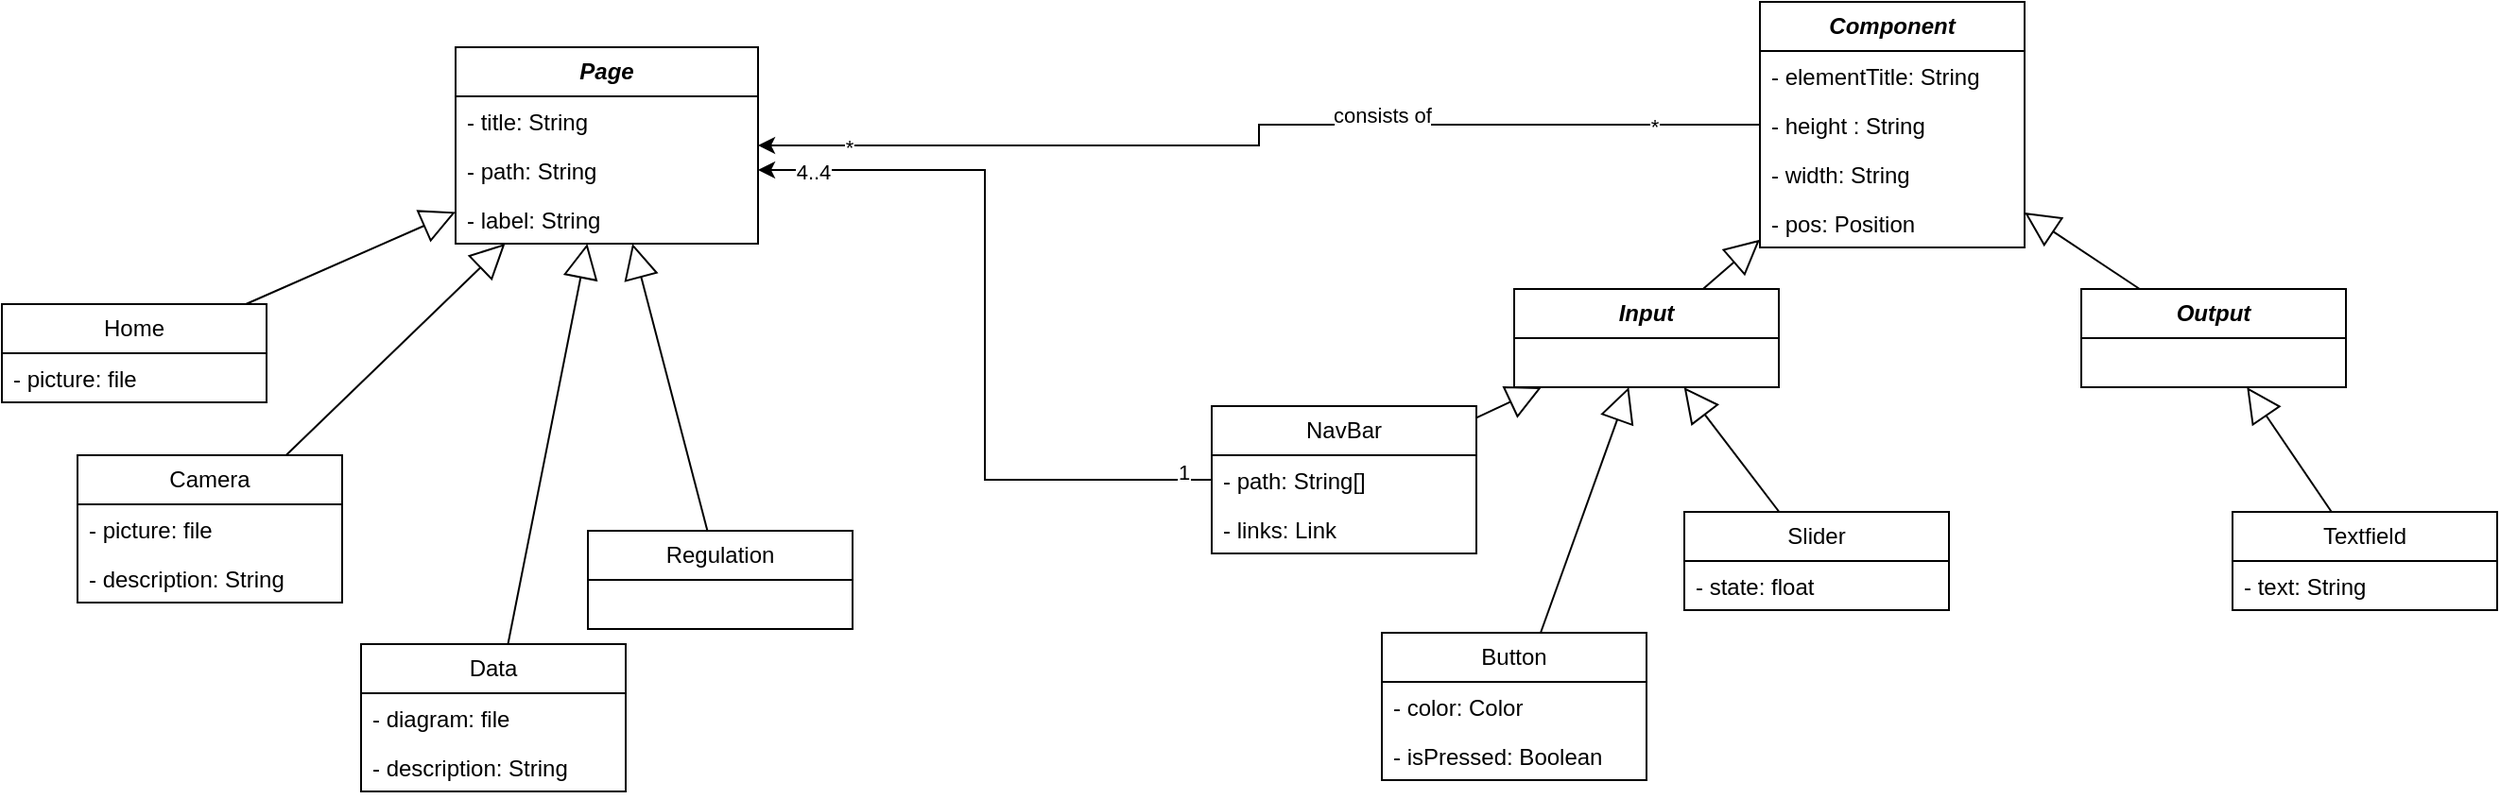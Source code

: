 <mxfile version="22.1.2" type="device">
  <diagram name="Seite-1" id="KFe_0lWW3rZXPS-ZJU9a">
    <mxGraphModel dx="897" dy="674" grid="1" gridSize="10" guides="1" tooltips="1" connect="1" arrows="1" fold="1" page="1" pageScale="1" pageWidth="827" pageHeight="1169" math="0" shadow="0">
      <root>
        <mxCell id="0" />
        <mxCell id="1" parent="0" />
        <mxCell id="8_QCu8IEDZ28rOWiNoKU-13" value="&lt;i&gt;&lt;b&gt;Page&lt;/b&gt;&lt;/i&gt;" style="swimlane;fontStyle=0;childLayout=stackLayout;horizontal=1;startSize=26;fillColor=none;horizontalStack=0;resizeParent=1;resizeParentMax=0;resizeLast=0;collapsible=1;marginBottom=0;whiteSpace=wrap;html=1;" parent="1" vertex="1">
          <mxGeometry x="370" y="174" width="160" height="104" as="geometry" />
        </mxCell>
        <mxCell id="8_QCu8IEDZ28rOWiNoKU-14" value="- title: String" style="text;strokeColor=none;fillColor=none;align=left;verticalAlign=top;spacingLeft=4;spacingRight=4;overflow=hidden;rotatable=0;points=[[0,0.5],[1,0.5]];portConstraint=eastwest;whiteSpace=wrap;html=1;" parent="8_QCu8IEDZ28rOWiNoKU-13" vertex="1">
          <mxGeometry y="26" width="160" height="26" as="geometry" />
        </mxCell>
        <mxCell id="8_QCu8IEDZ28rOWiNoKU-15" value="-&amp;nbsp;path: String" style="text;strokeColor=none;fillColor=none;align=left;verticalAlign=top;spacingLeft=4;spacingRight=4;overflow=hidden;rotatable=0;points=[[0,0.5],[1,0.5]];portConstraint=eastwest;whiteSpace=wrap;html=1;" parent="8_QCu8IEDZ28rOWiNoKU-13" vertex="1">
          <mxGeometry y="52" width="160" height="26" as="geometry" />
        </mxCell>
        <mxCell id="8_QCu8IEDZ28rOWiNoKU-75" value="- label: String" style="text;strokeColor=none;fillColor=none;align=left;verticalAlign=top;spacingLeft=4;spacingRight=4;overflow=hidden;rotatable=0;points=[[0,0.5],[1,0.5]];portConstraint=eastwest;whiteSpace=wrap;html=1;" parent="8_QCu8IEDZ28rOWiNoKU-13" vertex="1">
          <mxGeometry y="78" width="160" height="26" as="geometry" />
        </mxCell>
        <mxCell id="8_QCu8IEDZ28rOWiNoKU-22" value="Data" style="swimlane;fontStyle=0;childLayout=stackLayout;horizontal=1;startSize=26;fillColor=none;horizontalStack=0;resizeParent=1;resizeParentMax=0;resizeLast=0;collapsible=1;marginBottom=0;whiteSpace=wrap;html=1;" parent="1" vertex="1">
          <mxGeometry x="320" y="490" width="140" height="78" as="geometry" />
        </mxCell>
        <mxCell id="8_QCu8IEDZ28rOWiNoKU-23" value="- diagram: file" style="text;strokeColor=none;fillColor=none;align=left;verticalAlign=top;spacingLeft=4;spacingRight=4;overflow=hidden;rotatable=0;points=[[0,0.5],[1,0.5]];portConstraint=eastwest;whiteSpace=wrap;html=1;" parent="8_QCu8IEDZ28rOWiNoKU-22" vertex="1">
          <mxGeometry y="26" width="140" height="26" as="geometry" />
        </mxCell>
        <mxCell id="V-H4Lj5mZjW69YBpBPQp-2" value="- description: String" style="text;strokeColor=none;fillColor=none;align=left;verticalAlign=top;spacingLeft=4;spacingRight=4;overflow=hidden;rotatable=0;points=[[0,0.5],[1,0.5]];portConstraint=eastwest;whiteSpace=wrap;html=1;" parent="8_QCu8IEDZ28rOWiNoKU-22" vertex="1">
          <mxGeometry y="52" width="140" height="26" as="geometry" />
        </mxCell>
        <mxCell id="8_QCu8IEDZ28rOWiNoKU-26" value="Regulation" style="swimlane;fontStyle=0;childLayout=stackLayout;horizontal=1;startSize=26;fillColor=none;horizontalStack=0;resizeParent=1;resizeParentMax=0;resizeLast=0;collapsible=1;marginBottom=0;whiteSpace=wrap;html=1;" parent="1" vertex="1">
          <mxGeometry x="440" y="430" width="140" height="52" as="geometry" />
        </mxCell>
        <mxCell id="8_QCu8IEDZ28rOWiNoKU-30" value="Camera" style="swimlane;fontStyle=0;childLayout=stackLayout;horizontal=1;startSize=26;fillColor=none;horizontalStack=0;resizeParent=1;resizeParentMax=0;resizeLast=0;collapsible=1;marginBottom=0;whiteSpace=wrap;html=1;" parent="1" vertex="1">
          <mxGeometry x="170" y="390" width="140" height="78" as="geometry" />
        </mxCell>
        <mxCell id="8_QCu8IEDZ28rOWiNoKU-31" value="- picture: file" style="text;strokeColor=none;fillColor=none;align=left;verticalAlign=top;spacingLeft=4;spacingRight=4;overflow=hidden;rotatable=0;points=[[0,0.5],[1,0.5]];portConstraint=eastwest;whiteSpace=wrap;html=1;" parent="8_QCu8IEDZ28rOWiNoKU-30" vertex="1">
          <mxGeometry y="26" width="140" height="26" as="geometry" />
        </mxCell>
        <mxCell id="8_QCu8IEDZ28rOWiNoKU-73" value="- description: String" style="text;strokeColor=none;fillColor=none;align=left;verticalAlign=top;spacingLeft=4;spacingRight=4;overflow=hidden;rotatable=0;points=[[0,0.5],[1,0.5]];portConstraint=eastwest;whiteSpace=wrap;html=1;" parent="8_QCu8IEDZ28rOWiNoKU-30" vertex="1">
          <mxGeometry y="52" width="140" height="26" as="geometry" />
        </mxCell>
        <mxCell id="8_QCu8IEDZ28rOWiNoKU-34" value="" style="endArrow=block;endSize=16;endFill=0;html=1;rounded=0;" parent="1" source="8_QCu8IEDZ28rOWiNoKU-45" target="8_QCu8IEDZ28rOWiNoKU-13" edge="1">
          <mxGeometry x="0.053" y="3" width="160" relative="1" as="geometry">
            <mxPoint x="226" y="468" as="sourcePoint" />
            <mxPoint x="376" y="490" as="targetPoint" />
            <mxPoint as="offset" />
          </mxGeometry>
        </mxCell>
        <mxCell id="8_QCu8IEDZ28rOWiNoKU-35" value="" style="endArrow=block;endSize=16;endFill=0;html=1;rounded=0;" parent="1" source="8_QCu8IEDZ28rOWiNoKU-30" target="8_QCu8IEDZ28rOWiNoKU-13" edge="1">
          <mxGeometry x="0.053" y="3" width="160" relative="1" as="geometry">
            <mxPoint x="236" y="530" as="sourcePoint" />
            <mxPoint x="466" y="440" as="targetPoint" />
            <mxPoint as="offset" />
          </mxGeometry>
        </mxCell>
        <mxCell id="8_QCu8IEDZ28rOWiNoKU-36" value="" style="endArrow=block;endSize=16;endFill=0;html=1;rounded=0;" parent="1" source="8_QCu8IEDZ28rOWiNoKU-22" target="8_QCu8IEDZ28rOWiNoKU-13" edge="1">
          <mxGeometry x="0.053" y="3" width="160" relative="1" as="geometry">
            <mxPoint x="536" y="582" as="sourcePoint" />
            <mxPoint x="574" y="500" as="targetPoint" />
            <mxPoint as="offset" />
          </mxGeometry>
        </mxCell>
        <mxCell id="8_QCu8IEDZ28rOWiNoKU-37" value="" style="endArrow=block;endSize=16;endFill=0;html=1;rounded=0;" parent="1" source="8_QCu8IEDZ28rOWiNoKU-26" target="8_QCu8IEDZ28rOWiNoKU-13" edge="1">
          <mxGeometry x="0.053" y="3" width="160" relative="1" as="geometry">
            <mxPoint x="665" y="530" as="sourcePoint" />
            <mxPoint x="584" y="448" as="targetPoint" />
            <mxPoint as="offset" />
          </mxGeometry>
        </mxCell>
        <mxCell id="8_QCu8IEDZ28rOWiNoKU-45" value="Home" style="swimlane;fontStyle=0;childLayout=stackLayout;horizontal=1;startSize=26;fillColor=none;horizontalStack=0;resizeParent=1;resizeParentMax=0;resizeLast=0;collapsible=1;marginBottom=0;whiteSpace=wrap;html=1;" parent="1" vertex="1">
          <mxGeometry x="130" y="310" width="140" height="52" as="geometry" />
        </mxCell>
        <mxCell id="8_QCu8IEDZ28rOWiNoKU-46" value="- picture: file" style="text;strokeColor=none;fillColor=none;align=left;verticalAlign=top;spacingLeft=4;spacingRight=4;overflow=hidden;rotatable=0;points=[[0,0.5],[1,0.5]];portConstraint=eastwest;whiteSpace=wrap;html=1;" parent="8_QCu8IEDZ28rOWiNoKU-45" vertex="1">
          <mxGeometry y="26" width="140" height="26" as="geometry" />
        </mxCell>
        <mxCell id="8_QCu8IEDZ28rOWiNoKU-62" style="edgeStyle=orthogonalEdgeStyle;rounded=0;orthogonalLoop=1;jettySize=auto;html=1;" parent="1" source="8_QCu8IEDZ28rOWiNoKU-47" target="8_QCu8IEDZ28rOWiNoKU-13" edge="1">
          <mxGeometry relative="1" as="geometry" />
        </mxCell>
        <mxCell id="8_QCu8IEDZ28rOWiNoKU-63" value="*" style="edgeLabel;html=1;align=center;verticalAlign=middle;resizable=0;points=[];" parent="8_QCu8IEDZ28rOWiNoKU-62" vertex="1" connectable="0">
          <mxGeometry x="-0.793" y="1" relative="1" as="geometry">
            <mxPoint as="offset" />
          </mxGeometry>
        </mxCell>
        <mxCell id="8_QCu8IEDZ28rOWiNoKU-64" value="*" style="edgeLabel;html=1;align=center;verticalAlign=middle;resizable=0;points=[];" parent="8_QCu8IEDZ28rOWiNoKU-62" vertex="1" connectable="0">
          <mxGeometry x="0.824" y="1" relative="1" as="geometry">
            <mxPoint as="offset" />
          </mxGeometry>
        </mxCell>
        <mxCell id="V-H4Lj5mZjW69YBpBPQp-8" value="consists of" style="edgeLabel;html=1;align=center;verticalAlign=middle;resizable=0;points=[];" parent="8_QCu8IEDZ28rOWiNoKU-62" vertex="1" connectable="0">
          <mxGeometry x="0.009" y="-1" relative="1" as="geometry">
            <mxPoint x="66" y="-13" as="offset" />
          </mxGeometry>
        </mxCell>
        <mxCell id="8_QCu8IEDZ28rOWiNoKU-47" value="&lt;b&gt;&lt;i&gt;Component&lt;/i&gt;&lt;/b&gt;" style="swimlane;fontStyle=0;childLayout=stackLayout;horizontal=1;startSize=26;fillColor=none;horizontalStack=0;resizeParent=1;resizeParentMax=0;resizeLast=0;collapsible=1;marginBottom=0;whiteSpace=wrap;html=1;" parent="1" vertex="1">
          <mxGeometry x="1060" y="150" width="140" height="130" as="geometry" />
        </mxCell>
        <mxCell id="8_QCu8IEDZ28rOWiNoKU-48" value="- elementTitle: String" style="text;strokeColor=none;fillColor=none;align=left;verticalAlign=top;spacingLeft=4;spacingRight=4;overflow=hidden;rotatable=0;points=[[0,0.5],[1,0.5]];portConstraint=eastwest;whiteSpace=wrap;html=1;" parent="8_QCu8IEDZ28rOWiNoKU-47" vertex="1">
          <mxGeometry y="26" width="140" height="26" as="geometry" />
        </mxCell>
        <mxCell id="EmXJNeogxjcbKwVggt6f-4" value="- height : String" style="text;strokeColor=none;fillColor=none;align=left;verticalAlign=top;spacingLeft=4;spacingRight=4;overflow=hidden;rotatable=0;points=[[0,0.5],[1,0.5]];portConstraint=eastwest;whiteSpace=wrap;html=1;" parent="8_QCu8IEDZ28rOWiNoKU-47" vertex="1">
          <mxGeometry y="52" width="140" height="26" as="geometry" />
        </mxCell>
        <mxCell id="EmXJNeogxjcbKwVggt6f-5" value="- width: String" style="text;strokeColor=none;fillColor=none;align=left;verticalAlign=top;spacingLeft=4;spacingRight=4;overflow=hidden;rotatable=0;points=[[0,0.5],[1,0.5]];portConstraint=eastwest;whiteSpace=wrap;html=1;" parent="8_QCu8IEDZ28rOWiNoKU-47" vertex="1">
          <mxGeometry y="78" width="140" height="26" as="geometry" />
        </mxCell>
        <mxCell id="EmXJNeogxjcbKwVggt6f-6" value="- pos: Position" style="text;strokeColor=none;fillColor=none;align=left;verticalAlign=top;spacingLeft=4;spacingRight=4;overflow=hidden;rotatable=0;points=[[0,0.5],[1,0.5]];portConstraint=eastwest;whiteSpace=wrap;html=1;" parent="8_QCu8IEDZ28rOWiNoKU-47" vertex="1">
          <mxGeometry y="104" width="140" height="26" as="geometry" />
        </mxCell>
        <mxCell id="8_QCu8IEDZ28rOWiNoKU-56" value="" style="endArrow=block;endSize=16;endFill=0;html=1;rounded=0;" parent="1" source="8_QCu8IEDZ28rOWiNoKU-57" target="d0Ey3SersHLk60bkVGXc-1" edge="1">
          <mxGeometry x="0.053" y="3" width="160" relative="1" as="geometry">
            <mxPoint x="880" y="738" as="sourcePoint" />
            <mxPoint x="979.231" y="600" as="targetPoint" />
            <mxPoint as="offset" />
          </mxGeometry>
        </mxCell>
        <mxCell id="8_QCu8IEDZ28rOWiNoKU-57" value="Button" style="swimlane;fontStyle=0;childLayout=stackLayout;horizontal=1;startSize=26;fillColor=none;horizontalStack=0;resizeParent=1;resizeParentMax=0;resizeLast=0;collapsible=1;marginBottom=0;whiteSpace=wrap;html=1;" parent="1" vertex="1">
          <mxGeometry x="860" y="484" width="140" height="78" as="geometry" />
        </mxCell>
        <mxCell id="8_QCu8IEDZ28rOWiNoKU-58" value="- color: Color" style="text;strokeColor=none;fillColor=none;align=left;verticalAlign=top;spacingLeft=4;spacingRight=4;overflow=hidden;rotatable=0;points=[[0,0.5],[1,0.5]];portConstraint=eastwest;whiteSpace=wrap;html=1;" parent="8_QCu8IEDZ28rOWiNoKU-57" vertex="1">
          <mxGeometry y="26" width="140" height="26" as="geometry" />
        </mxCell>
        <mxCell id="8_QCu8IEDZ28rOWiNoKU-59" value="- isPressed: Boolean" style="text;strokeColor=none;fillColor=none;align=left;verticalAlign=top;spacingLeft=4;spacingRight=4;overflow=hidden;rotatable=0;points=[[0,0.5],[1,0.5]];portConstraint=eastwest;whiteSpace=wrap;html=1;" parent="8_QCu8IEDZ28rOWiNoKU-57" vertex="1">
          <mxGeometry y="52" width="140" height="26" as="geometry" />
        </mxCell>
        <mxCell id="8_QCu8IEDZ28rOWiNoKU-65" value="NavBar" style="swimlane;fontStyle=0;childLayout=stackLayout;horizontal=1;startSize=26;fillColor=none;horizontalStack=0;resizeParent=1;resizeParentMax=0;resizeLast=0;collapsible=1;marginBottom=0;whiteSpace=wrap;html=1;" parent="1" vertex="1">
          <mxGeometry x="770" y="364" width="140" height="78" as="geometry" />
        </mxCell>
        <mxCell id="8_QCu8IEDZ28rOWiNoKU-67" value="- path: String[]" style="text;strokeColor=none;fillColor=none;align=left;verticalAlign=top;spacingLeft=4;spacingRight=4;overflow=hidden;rotatable=0;points=[[0,0.5],[1,0.5]];portConstraint=eastwest;whiteSpace=wrap;html=1;" parent="8_QCu8IEDZ28rOWiNoKU-65" vertex="1">
          <mxGeometry y="26" width="140" height="26" as="geometry" />
        </mxCell>
        <mxCell id="8_QCu8IEDZ28rOWiNoKU-70" value="- links: Link" style="text;strokeColor=none;fillColor=none;align=left;verticalAlign=top;spacingLeft=4;spacingRight=4;overflow=hidden;rotatable=0;points=[[0,0.5],[1,0.5]];portConstraint=eastwest;whiteSpace=wrap;html=1;" parent="8_QCu8IEDZ28rOWiNoKU-65" vertex="1">
          <mxGeometry y="52" width="140" height="26" as="geometry" />
        </mxCell>
        <mxCell id="8_QCu8IEDZ28rOWiNoKU-71" value="" style="endArrow=block;endSize=16;endFill=0;html=1;rounded=0;" parent="1" source="8_QCu8IEDZ28rOWiNoKU-65" target="d0Ey3SersHLk60bkVGXc-1" edge="1">
          <mxGeometry x="0.053" y="3" width="160" relative="1" as="geometry">
            <mxPoint x="890" y="665" as="sourcePoint" />
            <mxPoint x="860" y="500" as="targetPoint" />
            <mxPoint as="offset" />
          </mxGeometry>
        </mxCell>
        <mxCell id="d0Ey3SersHLk60bkVGXc-1" value="&lt;i&gt;&lt;b&gt;Input&lt;/b&gt;&lt;/i&gt;" style="swimlane;fontStyle=0;childLayout=stackLayout;horizontal=1;startSize=26;fillColor=none;horizontalStack=0;resizeParent=1;resizeParentMax=0;resizeLast=0;collapsible=1;marginBottom=0;whiteSpace=wrap;html=1;" parent="1" vertex="1">
          <mxGeometry x="930" y="302" width="140" height="52" as="geometry" />
        </mxCell>
        <mxCell id="d0Ey3SersHLk60bkVGXc-5" value="&lt;b&gt;&lt;i&gt;Output&lt;/i&gt;&lt;/b&gt;" style="swimlane;fontStyle=0;childLayout=stackLayout;horizontal=1;startSize=26;fillColor=none;horizontalStack=0;resizeParent=1;resizeParentMax=0;resizeLast=0;collapsible=1;marginBottom=0;whiteSpace=wrap;html=1;" parent="1" vertex="1">
          <mxGeometry x="1230" y="302" width="140" height="52" as="geometry" />
        </mxCell>
        <mxCell id="d0Ey3SersHLk60bkVGXc-9" value="" style="endArrow=block;endSize=16;endFill=0;html=1;rounded=0;" parent="1" source="d0Ey3SersHLk60bkVGXc-1" target="8_QCu8IEDZ28rOWiNoKU-47" edge="1">
          <mxGeometry x="0.053" y="3" width="160" relative="1" as="geometry">
            <mxPoint x="950" y="350" as="sourcePoint" />
            <mxPoint x="955.571" y="240" as="targetPoint" />
            <mxPoint as="offset" />
          </mxGeometry>
        </mxCell>
        <mxCell id="d0Ey3SersHLk60bkVGXc-10" value="" style="endArrow=block;endSize=16;endFill=0;html=1;rounded=0;" parent="1" source="d0Ey3SersHLk60bkVGXc-5" target="8_QCu8IEDZ28rOWiNoKU-47" edge="1">
          <mxGeometry x="0.053" y="3" width="160" relative="1" as="geometry">
            <mxPoint x="980" y="352" as="sourcePoint" />
            <mxPoint x="1044" y="300" as="targetPoint" />
            <mxPoint as="offset" />
          </mxGeometry>
        </mxCell>
        <mxCell id="V-H4Lj5mZjW69YBpBPQp-3" value="Slider" style="swimlane;fontStyle=0;childLayout=stackLayout;horizontal=1;startSize=26;fillColor=none;horizontalStack=0;resizeParent=1;resizeParentMax=0;resizeLast=0;collapsible=1;marginBottom=0;whiteSpace=wrap;html=1;" parent="1" vertex="1">
          <mxGeometry x="1020" y="420" width="140" height="52" as="geometry" />
        </mxCell>
        <mxCell id="V-H4Lj5mZjW69YBpBPQp-5" value="- state: float" style="text;strokeColor=none;fillColor=none;align=left;verticalAlign=top;spacingLeft=4;spacingRight=4;overflow=hidden;rotatable=0;points=[[0,0.5],[1,0.5]];portConstraint=eastwest;whiteSpace=wrap;html=1;" parent="V-H4Lj5mZjW69YBpBPQp-3" vertex="1">
          <mxGeometry y="26" width="140" height="26" as="geometry" />
        </mxCell>
        <mxCell id="V-H4Lj5mZjW69YBpBPQp-7" value="" style="endArrow=block;endSize=16;endFill=0;html=1;rounded=0;" parent="1" source="V-H4Lj5mZjW69YBpBPQp-3" target="d0Ey3SersHLk60bkVGXc-1" edge="1">
          <mxGeometry x="0.053" y="3" width="160" relative="1" as="geometry">
            <mxPoint x="947" y="560" as="sourcePoint" />
            <mxPoint x="933" y="355" as="targetPoint" />
            <mxPoint as="offset" />
          </mxGeometry>
        </mxCell>
        <mxCell id="EmXJNeogxjcbKwVggt6f-1" value="Textfield" style="swimlane;fontStyle=0;childLayout=stackLayout;horizontal=1;startSize=26;fillColor=none;horizontalStack=0;resizeParent=1;resizeParentMax=0;resizeLast=0;collapsible=1;marginBottom=0;whiteSpace=wrap;html=1;" parent="1" vertex="1">
          <mxGeometry x="1310" y="420" width="140" height="52" as="geometry" />
        </mxCell>
        <mxCell id="EmXJNeogxjcbKwVggt6f-2" value="- text: String" style="text;strokeColor=none;fillColor=none;align=left;verticalAlign=top;spacingLeft=4;spacingRight=4;overflow=hidden;rotatable=0;points=[[0,0.5],[1,0.5]];portConstraint=eastwest;whiteSpace=wrap;html=1;" parent="EmXJNeogxjcbKwVggt6f-1" vertex="1">
          <mxGeometry y="26" width="140" height="26" as="geometry" />
        </mxCell>
        <mxCell id="EmXJNeogxjcbKwVggt6f-3" value="" style="endArrow=block;endSize=16;endFill=0;html=1;rounded=0;" parent="1" source="EmXJNeogxjcbKwVggt6f-1" target="d0Ey3SersHLk60bkVGXc-5" edge="1">
          <mxGeometry x="0.053" y="3" width="160" relative="1" as="geometry">
            <mxPoint x="1325.5" y="452" as="sourcePoint" />
            <mxPoint x="1274.5" y="384" as="targetPoint" />
            <mxPoint as="offset" />
          </mxGeometry>
        </mxCell>
        <mxCell id="EmXJNeogxjcbKwVggt6f-7" style="edgeStyle=orthogonalEdgeStyle;rounded=0;orthogonalLoop=1;jettySize=auto;html=1;" parent="1" source="8_QCu8IEDZ28rOWiNoKU-67" target="8_QCu8IEDZ28rOWiNoKU-15" edge="1">
          <mxGeometry relative="1" as="geometry" />
        </mxCell>
        <mxCell id="EmXJNeogxjcbKwVggt6f-8" value="1" style="edgeLabel;html=1;align=center;verticalAlign=middle;resizable=0;points=[];" parent="EmXJNeogxjcbKwVggt6f-7" vertex="1" connectable="0">
          <mxGeometry x="-0.923" y="-4" relative="1" as="geometry">
            <mxPoint as="offset" />
          </mxGeometry>
        </mxCell>
        <mxCell id="EmXJNeogxjcbKwVggt6f-9" value="4..4" style="edgeLabel;html=1;align=center;verticalAlign=middle;resizable=0;points=[];" parent="EmXJNeogxjcbKwVggt6f-7" vertex="1" connectable="0">
          <mxGeometry x="0.856" y="1" relative="1" as="geometry">
            <mxPoint as="offset" />
          </mxGeometry>
        </mxCell>
      </root>
    </mxGraphModel>
  </diagram>
</mxfile>
